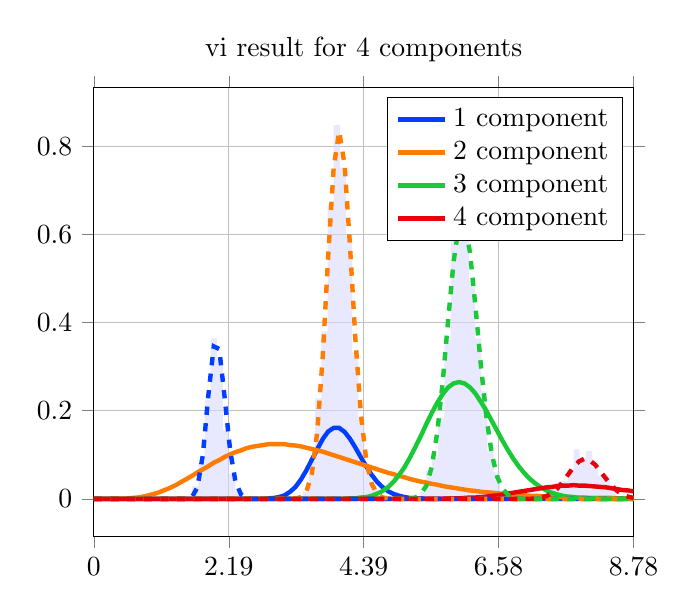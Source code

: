 \begin{tikzpicture}
\begin{axis}[title={vi result for 4 components}, yticklabel style={/pgf/number format/fixed,
            /pgf/number format/precision=3}, grid={major}, yminorgrids={true}, tick align={outside}, xtick={0.0,2.194,4.387,6.581,8.775}, xmin={0.0}, xmax={8.775}, scaled y ticks={false}]
    \addplot[ybar interval, fill={blue!15}, forget plot, opacity={0.6}, draw={none}, bar width={5.0e-6}]
        table[row sep={\\}]
        {
            \\
            1.6  0.028  \\
            1.7  0.08  \\
            1.8  0.224  \\
            1.9  0.364  \\
            2.0  0.316  \\
            2.1  0.156  \\
            2.2  0.056  \\
            2.3  0.016  \\
            2.4  0.0  \\
            2.5  0.0  \\
            2.6  0.0  \\
            2.7  0.0  \\
            2.8  0.0  \\
            2.9  0.0  \\
            3.0  0.0  \\
            3.1  0.0  \\
            3.2  0.0  \\
            3.3  0.0  \\
            3.4  0.016  \\
            3.5  0.092  \\
            3.6  0.228  \\
            3.7  0.38  \\
            3.8  0.668  \\
            3.9  0.848  \\
            4.0  0.752  \\
            4.1  0.596  \\
            4.2  0.332  \\
            4.3  0.18  \\
            4.4  0.064  \\
            4.5  0.032  \\
            4.6  0.004  \\
            4.7  0.0  \\
            4.8  0.0  \\
            4.9  0.0  \\
            5.0  0.0  \\
            5.1  0.0  \\
            5.2  0.004  \\
            5.3  0.016  \\
            5.4  0.064  \\
            5.5  0.092  \\
            5.6  0.184  \\
            5.7  0.36  \\
            5.8  0.648  \\
            5.9  0.588  \\
            6.0  0.608  \\
            6.1  0.496  \\
            6.2  0.364  \\
            6.3  0.244  \\
            6.4  0.108  \\
            6.5  0.06  \\
            6.6  0.02  \\
            6.7  0.008  \\
            6.8  0.004  \\
            6.9  0.0  \\
            7.0  0.0  \\
            7.1  0.0  \\
            7.2  0.008  \\
            7.3  0.004  \\
            7.4  0.024  \\
            7.5  0.036  \\
            7.6  0.04  \\
            7.7  0.064  \\
            7.8  0.112  \\
            7.9  0.092  \\
            8.0  0.108  \\
            8.1  0.072  \\
            8.2  0.052  \\
            8.3  0.048  \\
            8.4  0.024  \\
            8.5  0.004  \\
            8.6  0.004  \\
            8.7  0.008  \\
            8.8  0.0  \\
        }
        ;
    \addplot[style={{ultra thick}}, color={rgb,1:red,0.008;green,0.243;blue,1.0}]
        table[row sep={\\}]
        {
            \\
            0.0  0.0  \\
            0.089  2.702e-138  \\
            0.177  9.843e-106  \\
            0.266  3.865e-87  \\
            0.355  2.901e-74  \\
            0.443  1.602e-64  \\
            0.532  9.22e-57  \\
            0.62  2.275e-50  \\
            0.709  5.602e-45  \\
            0.798  2.371e-40  \\
            0.886  2.503e-36  \\
            0.975  8.59e-33  \\
            1.064  1.166e-29  \\
            1.152  7.259e-27  \\
            1.241  2.328e-24  \\
            1.33  4.215e-22  \\
            1.418  4.638e-20  \\
            1.507  3.295e-18  \\
            1.595  1.589e-16  \\
            1.684  5.423e-15  \\
            1.773  1.357e-13  \\
            1.861  2.568e-12  \\
            1.95  3.77e-11  \\
            2.039  4.392e-10  \\
            2.127  4.14e-9  \\
            2.216  3.214e-8  \\
            2.304  2.087e-7  \\
            2.393  1.148e-6  \\
            2.482  5.416e-6  \\
            2.57  2.216e-5  \\
            2.659  7.935e-5  \\
            2.748  0.0  \\
            2.836  0.001  \\
            2.925  0.002  \\
            3.014  0.004  \\
            3.102  0.008  \\
            3.191  0.016  \\
            3.279  0.027  \\
            3.368  0.044  \\
            3.457  0.065  \\
            3.545  0.089  \\
            3.634  0.113  \\
            3.723  0.136  \\
            3.811  0.153  \\
            3.9  0.161  \\
            3.989  0.161  \\
            4.077  0.152  \\
            4.166  0.136  \\
            4.254  0.116  \\
            4.343  0.094  \\
            4.432  0.073  \\
            4.52  0.054  \\
            4.609  0.038  \\
            4.698  0.026  \\
            4.786  0.017  \\
            4.875  0.011  \\
            4.963  0.007  \\
            5.052  0.004  \\
            5.141  0.002  \\
            5.229  0.001  \\
            5.318  0.001  \\
            5.407  0.0  \\
            5.495  0.0  \\
            5.584  7.741e-5  \\
            5.673  3.643e-5  \\
            5.761  1.669e-5  \\
            5.85  7.442e-6  \\
            5.938  3.235e-6  \\
            6.027  1.372e-6  \\
            6.116  5.677e-7  \\
            6.204  2.295e-7  \\
            6.293  9.07e-8  \\
            6.382  3.506e-8  \\
            6.47  1.326e-8  \\
            6.559  4.912e-9  \\
            6.648  1.782e-9  \\
            6.736  6.341e-10  \\
            6.825  2.213e-10  \\
            6.913  7.577e-11  \\
            7.002  2.547e-11  \\
            7.091  8.412e-12  \\
            7.179  2.73e-12  \\
            7.268  8.709e-13  \\
            7.357  2.733e-13  \\
            7.445  8.436e-14  \\
            7.534  2.563e-14  \\
            7.623  7.669e-15  \\
            7.711  2.26e-15  \\
            7.8  6.563e-16  \\
            7.888  1.879e-16  \\
            7.977  5.301e-17  \\
            8.066  1.476e-17  \\
            8.154  4.052e-18  \\
            8.243  1.098e-18  \\
            8.332  2.938e-19  \\
            8.42  7.761e-20  \\
            8.509  2.025e-20  \\
            8.597  5.219e-21  \\
            8.686  1.329e-21  \\
            8.775  3.347e-22  \\
        }
        ;
    \addlegendentry {1 component}
    \addplot[style={{ultra thick}}, color={rgb,1:red,1.0;green,0.486;blue,0.0}]
        table[row sep={\\}]
        {
            \\
            0.0  0.0  \\
            0.089  1.084e-7  \\
            0.177  4.142e-6  \\
            0.266  3.259e-5  \\
            0.355  0.0  \\
            0.443  0.0  \\
            0.532  0.001  \\
            0.62  0.002  \\
            0.709  0.003  \\
            0.798  0.005  \\
            0.886  0.008  \\
            0.975  0.011  \\
            1.064  0.015  \\
            1.152  0.02  \\
            1.241  0.025  \\
            1.33  0.031  \\
            1.418  0.038  \\
            1.507  0.045  \\
            1.595  0.052  \\
            1.684  0.06  \\
            1.773  0.067  \\
            1.861  0.074  \\
            1.95  0.082  \\
            2.039  0.088  \\
            2.127  0.095  \\
            2.216  0.101  \\
            2.304  0.106  \\
            2.393  0.11  \\
            2.482  0.115  \\
            2.57  0.118  \\
            2.659  0.12  \\
            2.748  0.122  \\
            2.836  0.124  \\
            2.925  0.124  \\
            3.014  0.124  \\
            3.102  0.124  \\
            3.191  0.122  \\
            3.279  0.121  \\
            3.368  0.119  \\
            3.457  0.116  \\
            3.545  0.113  \\
            3.634  0.11  \\
            3.723  0.107  \\
            3.811  0.103  \\
            3.9  0.099  \\
            3.989  0.095  \\
            4.077  0.091  \\
            4.166  0.087  \\
            4.254  0.083  \\
            4.343  0.079  \\
            4.432  0.075  \\
            4.52  0.071  \\
            4.609  0.067  \\
            4.698  0.063  \\
            4.786  0.059  \\
            4.875  0.056  \\
            4.963  0.052  \\
            5.052  0.049  \\
            5.141  0.045  \\
            5.229  0.042  \\
            5.318  0.039  \\
            5.407  0.037  \\
            5.495  0.034  \\
            5.584  0.032  \\
            5.673  0.029  \\
            5.761  0.027  \\
            5.85  0.025  \\
            5.938  0.023  \\
            6.027  0.021  \\
            6.116  0.019  \\
            6.204  0.018  \\
            6.293  0.016  \\
            6.382  0.015  \\
            6.47  0.014  \\
            6.559  0.013  \\
            6.648  0.011  \\
            6.736  0.01  \\
            6.825  0.01  \\
            6.913  0.009  \\
            7.002  0.008  \\
            7.091  0.007  \\
            7.179  0.007  \\
            7.268  0.006  \\
            7.357  0.005  \\
            7.445  0.005  \\
            7.534  0.004  \\
            7.623  0.004  \\
            7.711  0.004  \\
            7.8  0.003  \\
            7.888  0.003  \\
            7.977  0.003  \\
            8.066  0.002  \\
            8.154  0.002  \\
            8.243  0.002  \\
            8.332  0.002  \\
            8.42  0.002  \\
            8.509  0.001  \\
            8.597  0.001  \\
            8.686  0.001  \\
            8.775  0.001  \\
        }
        ;
    \addlegendentry {2 component}
    \addplot[style={{ultra thick}}, color={rgb,1:red,0.102;green,0.788;blue,0.22}]
        table[row sep={\\}]
        {
            \\
            0.0  0.0  \\
            0.089  1.118e-148  \\
            0.177  1.249e-117  \\
            0.266  9.44e-100  \\
            0.355  2.893e-87  \\
            0.443  9.843e-78  \\
            0.532  4.531e-70  \\
            0.62  1.07e-63  \\
            0.709  2.877e-58  \\
            0.798  1.471e-53  \\
            0.886  2.029e-49  \\
            0.975  9.704e-46  \\
            1.064  1.935e-42  \\
            1.152  1.851e-39  \\
            1.241  9.475e-37  \\
            1.33  2.828e-34  \\
            1.418  5.278e-32  \\
            1.507  6.521e-30  \\
            1.595  5.59e-28  \\
            1.684  3.46e-26  \\
            1.773  1.598e-24  \\
            1.861  5.672e-23  \\
            1.95  1.584e-21  \\
            2.039  3.559e-20  \\
            2.127  6.548e-19  \\
            2.216  1.003e-17  \\
            2.304  1.298e-16  \\
            2.393  1.437e-15  \\
            2.482  1.377e-14  \\
            2.57  1.153e-13  \\
            2.659  8.517e-13  \\
            2.748  5.595e-12  \\
            2.836  3.294e-11  \\
            2.925  1.749e-10  \\
            3.014  8.434e-10  \\
            3.102  3.711e-9  \\
            3.191  1.498e-8  \\
            3.279  5.577e-8  \\
            3.368  1.922e-7  \\
            3.457  6.156e-7  \\
            3.545  1.84e-6  \\
            3.634  5.148e-6  \\
            3.723  1.353e-5  \\
            3.811  3.35e-5  \\
            3.9  7.832e-5  \\
            3.989  0.0  \\
            4.077  0.0  \\
            4.166  0.001  \\
            4.254  0.001  \\
            4.343  0.003  \\
            4.432  0.004  \\
            4.52  0.007  \\
            4.609  0.012  \\
            4.698  0.018  \\
            4.786  0.027  \\
            4.875  0.039  \\
            4.963  0.054  \\
            5.052  0.072  \\
            5.141  0.094  \\
            5.229  0.118  \\
            5.318  0.143  \\
            5.407  0.17  \\
            5.495  0.195  \\
            5.584  0.218  \\
            5.673  0.238  \\
            5.761  0.253  \\
            5.85  0.262  \\
            5.938  0.265  \\
            6.027  0.262  \\
            6.116  0.253  \\
            6.204  0.239  \\
            6.293  0.22  \\
            6.382  0.2  \\
            6.47  0.177  \\
            6.559  0.154  \\
            6.648  0.131  \\
            6.736  0.11  \\
            6.825  0.09  \\
            6.913  0.073  \\
            7.002  0.058  \\
            7.091  0.045  \\
            7.179  0.035  \\
            7.268  0.026  \\
            7.357  0.019  \\
            7.445  0.014  \\
            7.534  0.01  \\
            7.623  0.007  \\
            7.711  0.005  \\
            7.8  0.004  \\
            7.888  0.002  \\
            7.977  0.002  \\
            8.066  0.001  \\
            8.154  0.001  \\
            8.243  0.0  \\
            8.332  0.0  \\
            8.42  0.0  \\
            8.509  0.0  \\
            8.597  7.179e-5  \\
            8.686  4.386e-5  \\
            8.775  2.65e-5  \\
        }
        ;
    \addlegendentry {3 component}
    \addplot[style={{ultra thick}}, color={rgb,1:red,0.91;green,0.0;blue,0.043}]
        table[row sep={\\}]
        {
            \\
            0.0  0.0  \\
            0.089  3.154e-137  \\
            0.177  7.128e-111  \\
            0.266  1.223e-95  \\
            0.355  5.881e-85  \\
            0.443  9.054e-77  \\
            0.532  3.685e-70  \\
            0.62  1.222e-64  \\
            0.709  6.467e-60  \\
            0.798  8.427e-56  \\
            0.886  3.635e-52  \\
            0.975  6.409e-49  \\
            1.064  5.4e-46  \\
            1.152  2.447e-43  \\
            1.241  6.538e-41  \\
            1.33  1.108e-38  \\
            1.418  1.263e-36  \\
            1.507  1.017e-34  \\
            1.595  6.009e-33  \\
            1.684  2.698e-31  \\
            1.773  9.462e-30  \\
            1.861  2.656e-28  \\
            1.95  6.091e-27  \\
            2.039  1.162e-25  \\
            2.127  1.873e-24  \\
            2.216  2.587e-23  \\
            2.304  3.099e-22  \\
            2.393  3.253e-21  \\
            2.482  3.023e-20  \\
            2.57  2.507e-19  \\
            2.659  1.87e-18  \\
            2.748  1.264e-17  \\
            2.836  7.784e-17  \\
            2.925  4.395e-16  \\
            3.014  2.287e-15  \\
            3.102  1.102e-14  \\
            3.191  4.935e-14  \\
            3.279  2.064e-13  \\
            3.368  8.089e-13  \\
            3.457  2.98e-12  \\
            3.545  1.036e-11  \\
            3.634  3.404e-11  \\
            3.723  1.061e-10  \\
            3.811  3.146e-10  \\
            3.9  8.886e-10  \\
            3.989  2.397e-9  \\
            4.077  6.189e-9  \\
            4.166  1.532e-8  \\
            4.254  3.642e-8  \\
            4.343  8.332e-8  \\
            4.432  1.837e-7  \\
            4.52  3.906e-7  \\
            4.609  8.03e-7  \\
            4.698  1.597e-6  \\
            4.786  3.078e-6  \\
            4.875  5.752e-6  \\
            4.963  1.044e-5  \\
            5.052  1.841e-5  \\
            5.141  3.161e-5  \\
            5.229  5.283e-5  \\
            5.318  8.608e-5  \\
            5.407  0.0  \\
            5.495  0.0  \\
            5.584  0.0  \\
            5.673  0.0  \\
            5.761  0.001  \\
            5.85  0.001  \\
            5.938  0.001  \\
            6.027  0.002  \\
            6.116  0.003  \\
            6.204  0.003  \\
            6.293  0.004  \\
            6.382  0.005  \\
            6.47  0.007  \\
            6.559  0.008  \\
            6.648  0.01  \\
            6.736  0.012  \\
            6.825  0.014  \\
            6.913  0.016  \\
            7.002  0.018  \\
            7.091  0.02  \\
            7.179  0.022  \\
            7.268  0.024  \\
            7.357  0.026  \\
            7.445  0.027  \\
            7.534  0.029  \\
            7.623  0.03  \\
            7.711  0.03  \\
            7.8  0.031  \\
            7.888  0.03  \\
            7.977  0.03  \\
            8.066  0.029  \\
            8.154  0.028  \\
            8.243  0.027  \\
            8.332  0.026  \\
            8.42  0.024  \\
            8.509  0.022  \\
            8.597  0.02  \\
            8.686  0.019  \\
            8.775  0.017  \\
        }
        ;
    \addlegendentry {4 component}
    \addplot[style={{ultra thick, dashed}}, color={rgb,1:red,0.008;green,0.243;blue,1.0}]
        table[row sep={\\}]
        {
            \\
            0.0  0.0  \\
            0.089  1.711e-187  \\
            0.177  1.945e-131  \\
            0.266  3.031e-100  \\
            0.355  3.127e-79  \\
            0.443  8.529e-64  \\
            0.532  6.897e-52  \\
            0.62  2.05e-42  \\
            0.709  1.007e-34  \\
            0.798  2.152e-28  \\
            0.886  3.884e-23  \\
            0.975  9.487e-19  \\
            1.064  4.443e-15  \\
            1.152  5.201e-12  \\
            1.241  1.868e-9  \\
            1.33  2.426e-7  \\
            1.418  1.298e-5  \\
            1.507  0.0  \\
            1.595  0.004  \\
            1.684  0.026  \\
            1.773  0.1  \\
            1.861  0.234  \\
            1.95  0.346  \\
            2.039  0.34  \\
            2.127  0.23  \\
            2.216  0.11  \\
            2.304  0.038  \\
            2.393  0.01  \\
            2.482  0.002  \\
            2.57  0.0  \\
            2.659  3.548e-5  \\
            2.748  3.424e-6  \\
            2.836  2.686e-7  \\
            2.925  1.735e-8  \\
            3.014  9.331e-10  \\
            3.102  4.225e-11  \\
            3.191  1.626e-12  \\
            3.279  5.368e-14  \\
            3.368  1.532e-15  \\
            3.457  3.81e-17  \\
            3.545  8.311e-19  \\
            3.634  1.601e-20  \\
            3.723  2.739e-22  \\
            3.811  4.188e-24  \\
            3.9  5.748e-26  \\
            3.989  7.118e-28  \\
            4.077  7.991e-30  \\
            4.166  8.164e-32  \\
            4.254  7.623e-34  \\
            4.343  6.529e-36  \\
            4.432  5.147e-38  \\
            4.52  3.747e-40  \\
            4.609  2.527e-42  \\
            4.698  1.583e-44  \\
            4.786  9.238e-47  \\
            4.875  5.036e-49  \\
            4.963  2.57e-51  \\
            5.052  1.231e-53  \\
            5.141  5.548e-56  \\
            5.229  2.356e-58  \\
            5.318  9.449e-61  \\
            5.407  3.586e-63  \\
            5.495  1.29e-65  \\
            5.584  4.407e-68  \\
            5.673  1.432e-70  \\
            5.761  4.431e-73  \\
            5.85  1.308e-75  \\
            5.938  3.689e-78  \\
            6.027  9.954e-81  \\
            6.116  2.573e-83  \\
            6.204  6.377e-86  \\
            6.293  1.518e-88  \\
            6.382  3.472e-91  \\
            6.47  7.645e-94  \\
            6.559  1.622e-96  \\
            6.648  3.317e-99  \\
            6.736  6.548e-102  \\
            6.825  1.249e-104  \\
            6.913  2.303e-107  \\
            7.002  4.112e-110  \\
            7.091  7.109e-113  \\
            7.179  1.192e-115  \\
            7.268  1.937e-118  \\
            7.357  3.058e-121  \\
            7.445  4.69e-124  \\
            7.534  6.993e-127  \\
            7.623  1.014e-129  \\
            7.711  1.432e-132  \\
            7.8  1.97e-135  \\
            7.888  2.64e-138  \\
            7.977  3.451e-141  \\
            8.066  4.402e-144  \\
            8.154  5.481e-147  \\
            8.243  6.666e-150  \\
            8.332  7.923e-153  \\
            8.42  9.207e-156  \\
            8.509  1.047e-158  \\
            8.597  1.164e-161  \\
            8.686  1.268e-164  \\
            8.775  1.353e-167  \\
        }
        ;
    \addplot[style={{ultra thick, dashed}}, color={rgb,1:red,1.0;green,0.486;blue,0.0}]
        table[row sep={\\}]
        {
            \\
            0.0  0.0  \\
            0.089  0.0  \\
            0.177  0.0  \\
            0.266  2.148e-308  \\
            0.355  2.154e-262  \\
            0.443  1.416e-227  \\
            0.532  7.854e-200  \\
            0.62  5.722e-177  \\
            0.709  1.114e-157  \\
            0.798  4.051e-141  \\
            0.886  1.036e-126  \\
            0.975  4.807e-114  \\
            1.064  8.131e-103  \\
            1.152  8.529e-93  \\
            1.241  8.381e-84  \\
            1.33  1.07e-75  \\
            1.418  2.309e-68  \\
            1.507  1.046e-61  \\
            1.595  1.188e-55  \\
            1.684  3.929e-50  \\
            1.773  4.298e-45  \\
            1.861  1.732e-40  \\
            1.95  2.82e-36  \\
            2.039  2.012e-32  \\
            2.127  6.75e-29  \\
            2.216  1.132e-25  \\
            2.304  1.002e-22  \\
            2.393  4.911e-20  \\
            2.482  1.392e-17  \\
            2.57  2.372e-15  \\
            2.659  2.515e-13  \\
            2.748  1.71e-11  \\
            2.836  7.679e-10  \\
            2.925  2.334e-8  \\
            3.014  4.919e-7  \\
            3.102  7.339e-6  \\
            3.191  7.904e-5  \\
            3.279  0.001  \\
            3.368  0.004  \\
            3.457  0.017  \\
            3.545  0.057  \\
            3.634  0.154  \\
            3.723  0.326  \\
            3.811  0.552  \\
            3.9  0.752  \\
            3.989  0.834  \\
            4.077  0.759  \\
            4.166  0.572  \\
            4.254  0.36  \\
            4.343  0.191  \\
            4.432  0.085  \\
            4.52  0.033  \\
            4.609  0.011  \\
            4.698  0.003  \\
            4.786  0.001  \\
            4.875  0.0  \\
            4.963  2.977e-5  \\
            5.052  4.915e-6  \\
            5.141  7.176e-7  \\
            5.229  9.306e-8  \\
            5.318  1.076e-8  \\
            5.407  1.114e-9  \\
            5.495  1.035e-10  \\
            5.584  8.678e-12  \\
            5.673  6.577e-13  \\
            5.761  4.522e-14  \\
            5.85  2.829e-15  \\
            5.938  1.615e-16  \\
            6.027  8.433e-18  \\
            6.116  4.04e-19  \\
            6.204  1.78e-20  \\
            6.293  7.228e-22  \\
            6.382  2.712e-23  \\
            6.47  9.422e-25  \\
            6.559  3.037e-26  \\
            6.648  9.102e-28  \\
            6.736  2.541e-29  \\
            6.825  6.62e-31  \\
            6.913  1.612e-32  \\
            7.002  3.678e-34  \\
            7.091  7.87e-36  \\
            7.179  1.582e-37  \\
            7.268  2.993e-39  \\
            7.357  5.337e-41  \\
            7.445  8.979e-43  \\
            7.534  1.428e-44  \\
            7.623  2.148e-46  \\
            7.711  3.062e-48  \\
            7.8  4.141e-50  \\
            7.888  5.319e-52  \\
            7.977  6.496e-54  \\
            8.066  7.552e-56  \\
            8.154  8.367e-58  \\
            8.243  8.844e-60  \\
            8.332  8.925e-62  \\
            8.42  8.61e-64  \\
            8.509  7.947e-66  \\
            8.597  7.024e-68  \\
            8.686  5.95e-70  \\
            8.775  4.836e-72  \\
        }
        ;
    \addplot[style={{ultra thick, dashed}}, color={rgb,1:red,0.102;green,0.788;blue,0.22}]
        table[row sep={\\}]
        {
            \\
            0.0  0.0  \\
            0.089  0.0  \\
            0.177  0.0  \\
            0.266  0.0  \\
            0.355  0.0  \\
            0.443  0.0  \\
            0.532  0.0  \\
            0.62  0.0  \\
            0.709  0.0  \\
            0.798  6.716e-300  \\
            0.886  2.435e-276  \\
            0.975  2.145e-255  \\
            1.064  1.311e-236  \\
            1.152  1.232e-219  \\
            1.241  3.311e-204  \\
            1.33  4.155e-190  \\
            1.418  3.618e-177  \\
            1.507  3.021e-165  \\
            1.595  3.164e-154  \\
            1.684  5.201e-144  \\
            1.773  1.623e-134  \\
            1.861  1.131e-125  \\
            1.95  2.022e-117  \\
            2.039  1.048e-109  \\
            2.127  1.748e-102  \\
            2.216  1.03e-95  \\
            2.304  2.325e-89  \\
            2.393  2.163e-83  \\
            2.482  8.84e-78  \\
            2.57  1.682e-72  \\
            2.659  1.57e-67  \\
            2.748  7.524e-63  \\
            2.836  1.933e-58  \\
            2.925  2.767e-54  \\
            3.014  2.284e-50  \\
            3.102  1.123e-46  \\
            3.191  3.384e-43  \\
            3.279  6.423e-40  \\
            3.368  7.87e-37  \\
            3.457  6.367e-34  \\
            3.545  3.474e-31  \\
            3.634  1.304e-28  \\
            3.723  3.425e-26  \\
            3.811  6.406e-24  \\
            3.9  8.666e-22  \\
            3.989  8.603e-20  \\
            4.077  6.353e-18  \\
            4.166  3.534e-16  \\
            4.254  1.499e-14  \\
            4.343  4.904e-13  \\
            4.432  1.25e-11  \\
            4.52  2.506e-10  \\
            4.609  3.991e-9  \\
            4.698  5.094e-8  \\
            4.786  5.252e-7  \\
            4.875  4.41e-6  \\
            4.963  3.037e-5  \\
            5.052  0.0  \\
            5.141  0.001  \\
            5.229  0.003  \\
            5.318  0.011  \\
            5.407  0.03  \\
            5.495  0.073  \\
            5.584  0.151  \\
            5.673  0.266  \\
            5.761  0.406  \\
            5.85  0.539  \\
            5.938  0.622  \\
            6.027  0.629  \\
            6.116  0.559  \\
            6.204  0.438  \\
            6.293  0.303  \\
            6.382  0.187  \\
            6.47  0.102  \\
            6.559  0.05  \\
            6.648  0.022  \\
            6.736  0.009  \\
            6.825  0.003  \\
            6.913  0.001  \\
            7.002  0.0  \\
            7.091  7.675e-5  \\
            7.179  1.851e-5  \\
            7.268  4.074e-6  \\
            7.357  8.203e-7  \\
            7.445  1.514e-7  \\
            7.534  2.567e-8  \\
            7.623  4.007e-9  \\
            7.711  5.767e-10  \\
            7.8  7.669e-11  \\
            7.888  9.438e-12  \\
            7.977  1.077e-12  \\
            8.066  1.141e-13  \\
            8.154  1.125e-14  \\
            8.243  1.033e-15  \\
            8.332  8.857e-17  \\
            8.42  7.092e-18  \\
            8.509  5.315e-19  \\
            8.597  3.732e-20  \\
            8.686  2.459e-21  \\
            8.775  1.523e-22  \\
        }
        ;
    \addplot[style={{ultra thick, dashed}}, color={rgb,1:red,0.91;green,0.0;blue,0.043}]
        table[row sep={\\}]
        {
            \\
            0.0  0.0  \\
            0.089  0.0  \\
            0.177  0.0  \\
            0.266  0.0  \\
            0.355  0.0  \\
            0.443  0.0  \\
            0.532  0.0  \\
            0.62  0.0  \\
            0.709  0.0  \\
            0.798  0.0  \\
            0.886  0.0  \\
            0.975  0.0  \\
            1.064  0.0  \\
            1.152  0.0  \\
            1.241  0.0  \\
            1.33  0.0  \\
            1.418  2.875e-316  \\
            1.507  4.427e-299  \\
            1.595  4.274e-283  \\
            1.684  3.491e-268  \\
            1.773  3.108e-254  \\
            1.861  3.744e-241  \\
            1.95  7.354e-229  \\
            2.039  2.767e-217  \\
            2.127  2.296e-206  \\
            2.216  4.752e-196  \\
            2.304  2.737e-186  \\
            2.393  4.829e-177  \\
            2.482  2.845e-168  \\
            2.57  6.047e-160  \\
            2.659  4.967e-152  \\
            2.748  1.679e-144  \\
            2.836  2.469e-137  \\
            2.925  1.663e-130  \\
            3.014  5.378e-124  \\
            3.102  8.71e-118  \\
            3.191  7.346e-112  \\
            3.279  3.343e-106  \\
            3.368  8.488e-101  \\
            3.457  1.239e-95  \\
            3.545  1.069e-90  \\
            3.634  5.598e-86  \\
            3.723  1.822e-81  \\
            3.811  3.77e-77  \\
            3.9  5.064e-73  \\
            3.989  4.5e-69  \\
            4.077  2.696e-65  \\
            4.166  1.107e-61  \\
            4.254  3.164e-58  \\
            4.343  6.395e-55  \\
            4.432  9.266e-52  \\
            4.52  9.752e-49  \\
            4.609  7.549e-46  \\
            4.698  4.348e-43  \\
            4.786  1.884e-40  \\
            4.875  6.209e-38  \\
            4.963  1.571e-35  \\
            5.052  3.081e-33  \\
            5.141  4.724e-31  \\
            5.229  5.711e-29  \\
            5.318  5.489e-27  \\
            5.407  4.226e-25  \\
            5.495  2.624e-23  \\
            5.584  1.324e-21  \\
            5.673  5.46e-20  \\
            5.761  1.853e-18  \\
            5.85  5.204e-17  \\
            5.938  1.217e-15  \\
            6.027  2.381e-14  \\
            6.116  3.919e-13  \\
            6.204  5.455e-12  \\
            6.293  6.45e-11  \\
            6.382  6.509e-10  \\
            6.47  5.629e-9  \\
            6.559  4.191e-8  \\
            6.648  2.697e-7  \\
            6.736  1.505e-6  \\
            6.825  7.317e-6  \\
            6.913  3.108e-5  \\
            7.002  0.0  \\
            7.091  0.0  \\
            7.179  0.001  \\
            7.268  0.003  \\
            7.357  0.006  \\
            7.445  0.013  \\
            7.534  0.023  \\
            7.623  0.038  \\
            7.711  0.055  \\
            7.8  0.072  \\
            7.888  0.085  \\
            7.977  0.091  \\
            8.066  0.087  \\
            8.154  0.077  \\
            8.243  0.061  \\
            8.332  0.045  \\
            8.42  0.03  \\
            8.509  0.018  \\
            8.597  0.01  \\
            8.686  0.005  \\
            8.775  0.002  \\
        }
        ;
\end{axis}
\end{tikzpicture}
